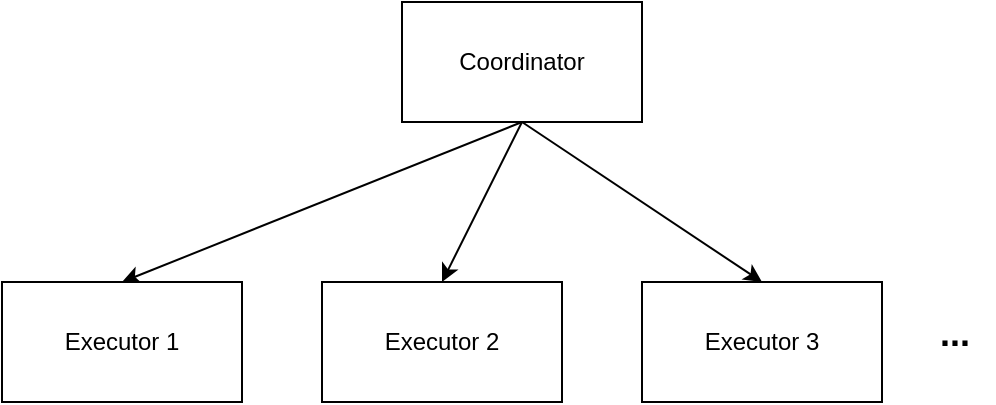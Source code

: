 <mxfile version="22.0.8" type="github">
  <diagram name="第 1 页" id="G3DwGFFbe5Sw0M-mtVfM">
    <mxGraphModel dx="1548" dy="886" grid="1" gridSize="10" guides="1" tooltips="1" connect="1" arrows="1" fold="1" page="1" pageScale="1" pageWidth="827" pageHeight="1169" math="0" shadow="0">
      <root>
        <mxCell id="0" />
        <mxCell id="1" parent="0" />
        <mxCell id="Ha-A1R-2C1hDPHoZ8rw9-3" value="" style="rounded=0;orthogonalLoop=1;jettySize=auto;html=1;entryX=0.5;entryY=0;entryDx=0;entryDy=0;exitX=0.5;exitY=1;exitDx=0;exitDy=0;" edge="1" parent="1" source="Ha-A1R-2C1hDPHoZ8rw9-1" target="Ha-A1R-2C1hDPHoZ8rw9-2">
          <mxGeometry relative="1" as="geometry" />
        </mxCell>
        <mxCell id="Ha-A1R-2C1hDPHoZ8rw9-1" value="Coordinator" style="rounded=0;whiteSpace=wrap;html=1;" vertex="1" parent="1">
          <mxGeometry x="240" y="180" width="120" height="60" as="geometry" />
        </mxCell>
        <mxCell id="Ha-A1R-2C1hDPHoZ8rw9-2" value="Executor 1" style="rounded=0;whiteSpace=wrap;html=1;" vertex="1" parent="1">
          <mxGeometry x="40" y="320" width="120" height="60" as="geometry" />
        </mxCell>
        <mxCell id="Ha-A1R-2C1hDPHoZ8rw9-5" value="Executor 2" style="rounded=0;whiteSpace=wrap;html=1;" vertex="1" parent="1">
          <mxGeometry x="200" y="320" width="120" height="60" as="geometry" />
        </mxCell>
        <mxCell id="Ha-A1R-2C1hDPHoZ8rw9-6" value="" style="rounded=0;orthogonalLoop=1;jettySize=auto;html=1;entryX=0.5;entryY=0;entryDx=0;entryDy=0;exitX=0.5;exitY=1;exitDx=0;exitDy=0;" edge="1" parent="1" source="Ha-A1R-2C1hDPHoZ8rw9-1" target="Ha-A1R-2C1hDPHoZ8rw9-5">
          <mxGeometry relative="1" as="geometry">
            <mxPoint x="190" y="250" as="sourcePoint" />
            <mxPoint x="110" y="330" as="targetPoint" />
          </mxGeometry>
        </mxCell>
        <mxCell id="Ha-A1R-2C1hDPHoZ8rw9-7" value="Executor 3" style="rounded=0;whiteSpace=wrap;html=1;" vertex="1" parent="1">
          <mxGeometry x="360" y="320" width="120" height="60" as="geometry" />
        </mxCell>
        <mxCell id="Ha-A1R-2C1hDPHoZ8rw9-8" value="" style="rounded=0;orthogonalLoop=1;jettySize=auto;html=1;entryX=0.5;entryY=0;entryDx=0;entryDy=0;exitX=0.5;exitY=1;exitDx=0;exitDy=0;" edge="1" parent="1" source="Ha-A1R-2C1hDPHoZ8rw9-1" target="Ha-A1R-2C1hDPHoZ8rw9-7">
          <mxGeometry relative="1" as="geometry">
            <mxPoint x="190" y="250" as="sourcePoint" />
            <mxPoint x="270" y="330" as="targetPoint" />
          </mxGeometry>
        </mxCell>
        <mxCell id="Ha-A1R-2C1hDPHoZ8rw9-9" value="&lt;span style=&quot;font-size: 18px;&quot;&gt;...&lt;/span&gt;" style="text;html=1;align=center;verticalAlign=middle;resizable=0;points=[];autosize=1;strokeColor=none;fillColor=none;fontStyle=1;fontSize=18;" vertex="1" parent="1">
          <mxGeometry x="496" y="326" width="40" height="40" as="geometry" />
        </mxCell>
      </root>
    </mxGraphModel>
  </diagram>
</mxfile>
